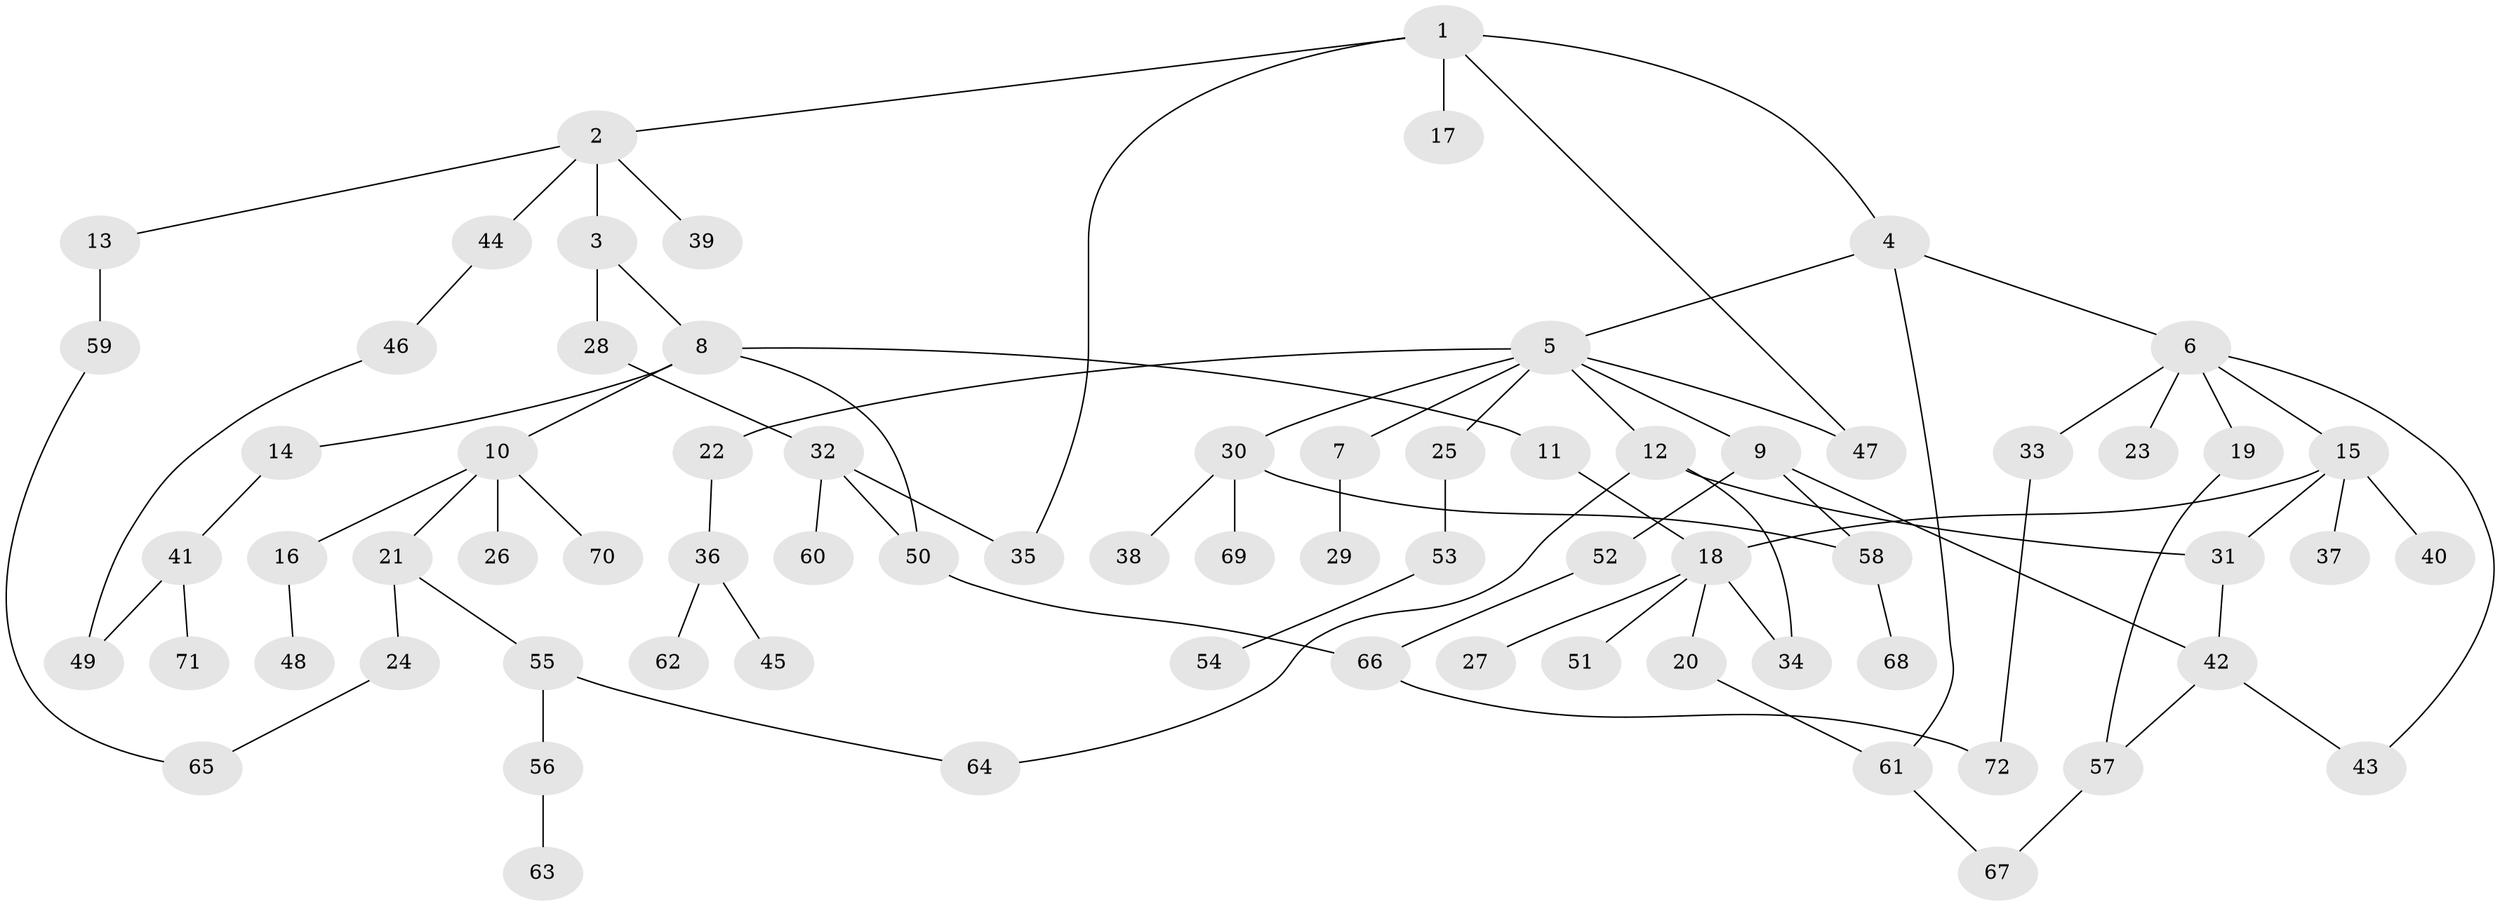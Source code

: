// Generated by graph-tools (version 1.1) at 2025/25/03/09/25 03:25:26]
// undirected, 72 vertices, 88 edges
graph export_dot {
graph [start="1"]
  node [color=gray90,style=filled];
  1;
  2;
  3;
  4;
  5;
  6;
  7;
  8;
  9;
  10;
  11;
  12;
  13;
  14;
  15;
  16;
  17;
  18;
  19;
  20;
  21;
  22;
  23;
  24;
  25;
  26;
  27;
  28;
  29;
  30;
  31;
  32;
  33;
  34;
  35;
  36;
  37;
  38;
  39;
  40;
  41;
  42;
  43;
  44;
  45;
  46;
  47;
  48;
  49;
  50;
  51;
  52;
  53;
  54;
  55;
  56;
  57;
  58;
  59;
  60;
  61;
  62;
  63;
  64;
  65;
  66;
  67;
  68;
  69;
  70;
  71;
  72;
  1 -- 2;
  1 -- 4;
  1 -- 17;
  1 -- 35;
  1 -- 47;
  2 -- 3;
  2 -- 13;
  2 -- 39;
  2 -- 44;
  3 -- 8;
  3 -- 28;
  4 -- 5;
  4 -- 6;
  4 -- 61;
  5 -- 7;
  5 -- 9;
  5 -- 12;
  5 -- 22;
  5 -- 25;
  5 -- 30;
  5 -- 47;
  6 -- 15;
  6 -- 19;
  6 -- 23;
  6 -- 33;
  6 -- 43;
  7 -- 29;
  8 -- 10;
  8 -- 11;
  8 -- 14;
  8 -- 50;
  9 -- 42;
  9 -- 52;
  9 -- 58;
  10 -- 16;
  10 -- 21;
  10 -- 26;
  10 -- 70;
  11 -- 18;
  12 -- 34;
  12 -- 64;
  12 -- 31;
  13 -- 59;
  14 -- 41;
  15 -- 31;
  15 -- 37;
  15 -- 40;
  15 -- 18;
  16 -- 48;
  18 -- 20;
  18 -- 27;
  18 -- 51;
  18 -- 34;
  19 -- 57;
  20 -- 61;
  21 -- 24;
  21 -- 55;
  22 -- 36;
  24 -- 65;
  25 -- 53;
  28 -- 32;
  30 -- 38;
  30 -- 58;
  30 -- 69;
  31 -- 42;
  32 -- 50;
  32 -- 60;
  32 -- 35;
  33 -- 72;
  36 -- 45;
  36 -- 62;
  41 -- 49;
  41 -- 71;
  42 -- 57;
  42 -- 43;
  44 -- 46;
  46 -- 49;
  50 -- 66;
  52 -- 66;
  53 -- 54;
  55 -- 56;
  55 -- 64;
  56 -- 63;
  57 -- 67;
  58 -- 68;
  59 -- 65;
  61 -- 67;
  66 -- 72;
}
